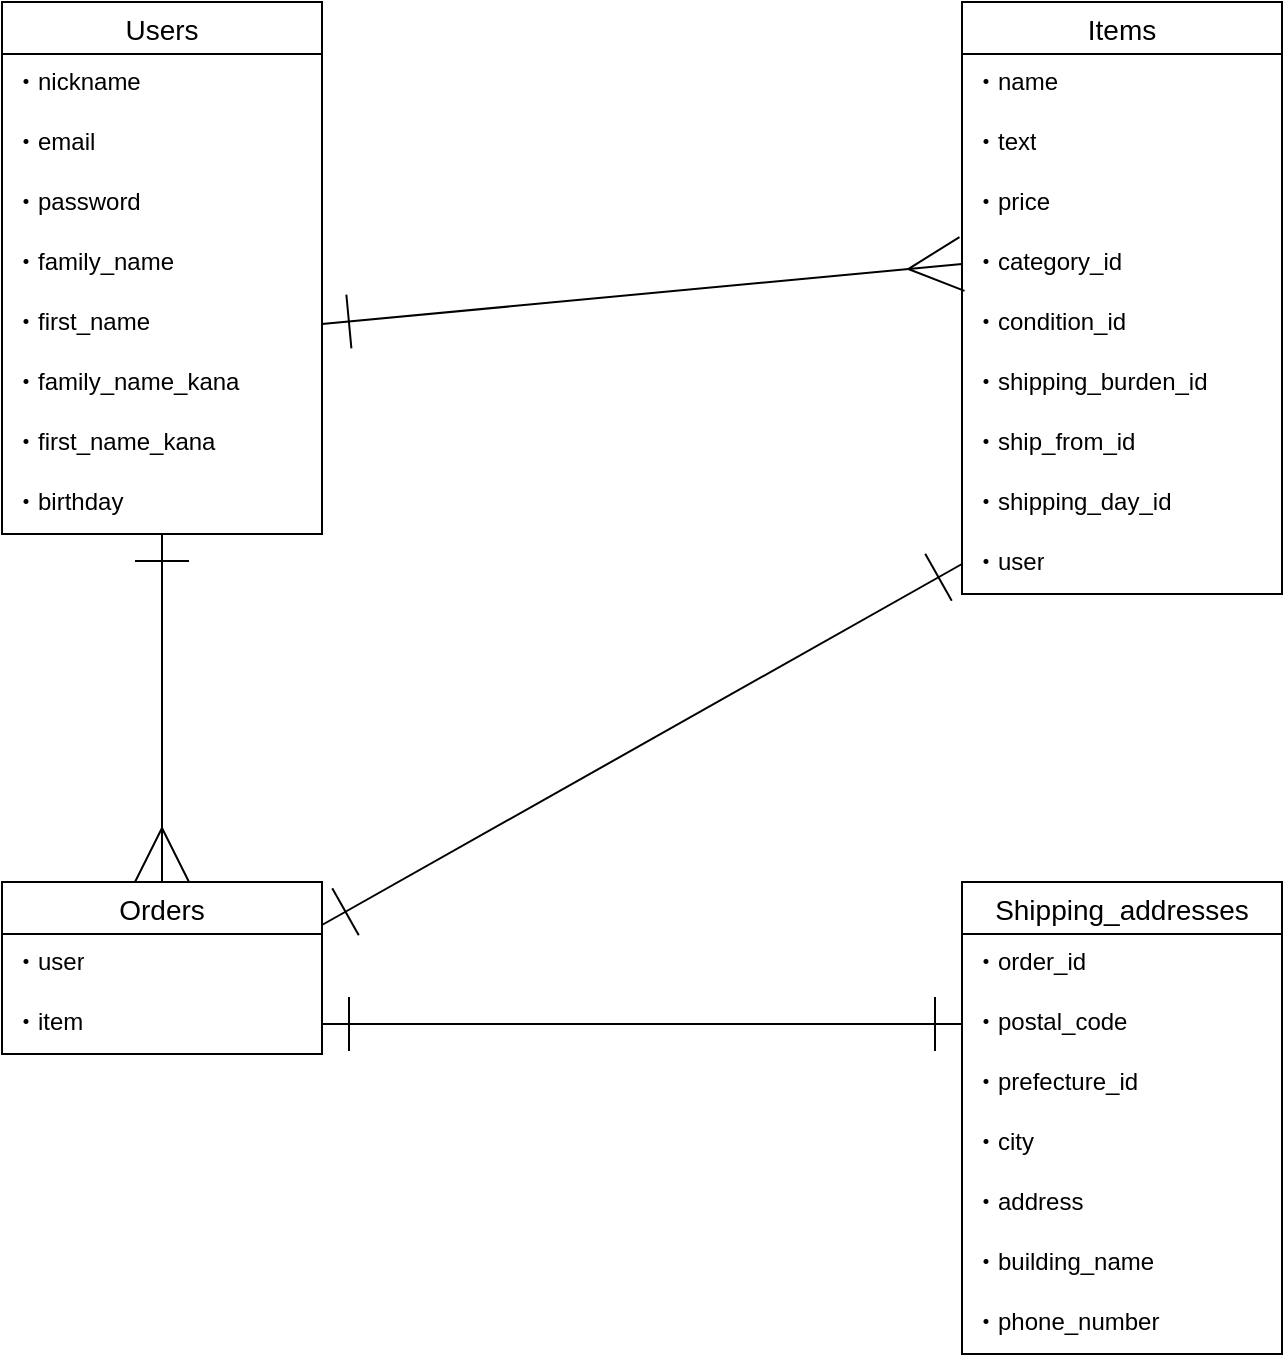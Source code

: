 <mxfile>
    <diagram id="TxtDDhVkghwxPMvMIvB6" name="ページ1">
        <mxGraphModel dx="800" dy="702" grid="1" gridSize="10" guides="1" tooltips="1" connect="1" arrows="1" fold="1" page="1" pageScale="1" pageWidth="827" pageHeight="1169" math="0" shadow="0">
            <root>
                <mxCell id="0"/>
                <mxCell id="1" parent="0"/>
                <mxCell id="90" style="edgeStyle=none;html=1;exitX=0.5;exitY=1;exitDx=0;exitDy=0;entryX=0.5;entryY=0;entryDx=0;entryDy=0;startArrow=ERone;startFill=0;endArrow=ERmany;endFill=0;endSize=25;startSize=25;" edge="1" parent="1" source="37" target="68">
                    <mxGeometry relative="1" as="geometry"/>
                </mxCell>
                <mxCell id="37" value="Users" style="swimlane;fontStyle=0;childLayout=stackLayout;horizontal=1;startSize=26;horizontalStack=0;resizeParent=1;resizeParentMax=0;resizeLast=0;collapsible=1;marginBottom=0;align=center;fontSize=14;" vertex="1" parent="1">
                    <mxGeometry x="40" y="40" width="160" height="266" as="geometry"/>
                </mxCell>
                <mxCell id="38" value="・nickname" style="text;strokeColor=none;fillColor=none;spacingLeft=4;spacingRight=4;overflow=hidden;rotatable=0;points=[[0,0.5],[1,0.5]];portConstraint=eastwest;fontSize=12;whiteSpace=wrap;html=1;" vertex="1" parent="37">
                    <mxGeometry y="26" width="160" height="30" as="geometry"/>
                </mxCell>
                <mxCell id="39" value="・email" style="text;strokeColor=none;fillColor=none;spacingLeft=4;spacingRight=4;overflow=hidden;rotatable=0;points=[[0,0.5],[1,0.5]];portConstraint=eastwest;fontSize=12;whiteSpace=wrap;html=1;" vertex="1" parent="37">
                    <mxGeometry y="56" width="160" height="30" as="geometry"/>
                </mxCell>
                <mxCell id="40" value="・password" style="text;strokeColor=none;fillColor=none;spacingLeft=4;spacingRight=4;overflow=hidden;rotatable=0;points=[[0,0.5],[1,0.5]];portConstraint=eastwest;fontSize=12;whiteSpace=wrap;html=1;" vertex="1" parent="37">
                    <mxGeometry y="86" width="160" height="30" as="geometry"/>
                </mxCell>
                <mxCell id="48" value="・family_name" style="text;strokeColor=none;fillColor=none;spacingLeft=4;spacingRight=4;overflow=hidden;rotatable=0;points=[[0,0.5],[1,0.5]];portConstraint=eastwest;fontSize=12;whiteSpace=wrap;html=1;" vertex="1" parent="37">
                    <mxGeometry y="116" width="160" height="30" as="geometry"/>
                </mxCell>
                <mxCell id="51" value="・first_name" style="text;strokeColor=none;fillColor=none;spacingLeft=4;spacingRight=4;overflow=hidden;rotatable=0;points=[[0,0.5],[1,0.5]];portConstraint=eastwest;fontSize=12;whiteSpace=wrap;html=1;" vertex="1" parent="37">
                    <mxGeometry y="146" width="160" height="30" as="geometry"/>
                </mxCell>
                <mxCell id="52" value="・family_name_kana" style="text;strokeColor=none;fillColor=none;spacingLeft=4;spacingRight=4;overflow=hidden;rotatable=0;points=[[0,0.5],[1,0.5]];portConstraint=eastwest;fontSize=12;whiteSpace=wrap;html=1;" vertex="1" parent="37">
                    <mxGeometry y="176" width="160" height="30" as="geometry"/>
                </mxCell>
                <mxCell id="53" value="・first_name_kana" style="text;strokeColor=none;fillColor=none;spacingLeft=4;spacingRight=4;overflow=hidden;rotatable=0;points=[[0,0.5],[1,0.5]];portConstraint=eastwest;fontSize=12;whiteSpace=wrap;html=1;" vertex="1" parent="37">
                    <mxGeometry y="206" width="160" height="30" as="geometry"/>
                </mxCell>
                <mxCell id="54" value="・birthday" style="text;strokeColor=none;fillColor=none;spacingLeft=4;spacingRight=4;overflow=hidden;rotatable=0;points=[[0,0.5],[1,0.5]];portConstraint=eastwest;fontSize=12;whiteSpace=wrap;html=1;" vertex="1" parent="37">
                    <mxGeometry y="236" width="160" height="30" as="geometry"/>
                </mxCell>
                <mxCell id="57" value="Items" style="swimlane;fontStyle=0;childLayout=stackLayout;horizontal=1;startSize=26;horizontalStack=0;resizeParent=1;resizeParentMax=0;resizeLast=0;collapsible=1;marginBottom=0;align=center;fontSize=14;" vertex="1" parent="1">
                    <mxGeometry x="520" y="40" width="160" height="296" as="geometry"/>
                </mxCell>
                <mxCell id="59" value="・name" style="text;strokeColor=none;fillColor=none;spacingLeft=4;spacingRight=4;overflow=hidden;rotatable=0;points=[[0,0.5],[1,0.5]];portConstraint=eastwest;fontSize=12;whiteSpace=wrap;html=1;" vertex="1" parent="57">
                    <mxGeometry y="26" width="160" height="30" as="geometry"/>
                </mxCell>
                <mxCell id="60" value="・text" style="text;strokeColor=none;fillColor=none;spacingLeft=4;spacingRight=4;overflow=hidden;rotatable=0;points=[[0,0.5],[1,0.5]];portConstraint=eastwest;fontSize=12;whiteSpace=wrap;html=1;" vertex="1" parent="57">
                    <mxGeometry y="56" width="160" height="30" as="geometry"/>
                </mxCell>
                <mxCell id="67" value="・price" style="text;strokeColor=none;fillColor=none;spacingLeft=4;spacingRight=4;overflow=hidden;rotatable=0;points=[[0,0.5],[1,0.5]];portConstraint=eastwest;fontSize=12;whiteSpace=wrap;html=1;" vertex="1" parent="57">
                    <mxGeometry y="86" width="160" height="30" as="geometry"/>
                </mxCell>
                <mxCell id="61" value="・category_id" style="text;strokeColor=none;fillColor=none;spacingLeft=4;spacingRight=4;overflow=hidden;rotatable=0;points=[[0,0.5],[1,0.5]];portConstraint=eastwest;fontSize=12;whiteSpace=wrap;html=1;" vertex="1" parent="57">
                    <mxGeometry y="116" width="160" height="30" as="geometry"/>
                </mxCell>
                <mxCell id="63" value="・condition_id" style="text;strokeColor=none;fillColor=none;spacingLeft=4;spacingRight=4;overflow=hidden;rotatable=0;points=[[0,0.5],[1,0.5]];portConstraint=eastwest;fontSize=12;whiteSpace=wrap;html=1;" vertex="1" parent="57">
                    <mxGeometry y="146" width="160" height="30" as="geometry"/>
                </mxCell>
                <mxCell id="64" value="・shipping_burden_id" style="text;strokeColor=none;fillColor=none;spacingLeft=4;spacingRight=4;overflow=hidden;rotatable=0;points=[[0,0.5],[1,0.5]];portConstraint=eastwest;fontSize=12;whiteSpace=wrap;html=1;" vertex="1" parent="57">
                    <mxGeometry y="176" width="160" height="30" as="geometry"/>
                </mxCell>
                <mxCell id="65" value="・ship_from_id" style="text;strokeColor=none;fillColor=none;spacingLeft=4;spacingRight=4;overflow=hidden;rotatable=0;points=[[0,0.5],[1,0.5]];portConstraint=eastwest;fontSize=12;whiteSpace=wrap;html=1;" vertex="1" parent="57">
                    <mxGeometry y="206" width="160" height="30" as="geometry"/>
                </mxCell>
                <mxCell id="66" value="・shipping_day_id" style="text;strokeColor=none;fillColor=none;spacingLeft=4;spacingRight=4;overflow=hidden;rotatable=0;points=[[0,0.5],[1,0.5]];portConstraint=eastwest;fontSize=12;whiteSpace=wrap;html=1;" vertex="1" parent="57">
                    <mxGeometry y="236" width="160" height="30" as="geometry"/>
                </mxCell>
                <mxCell id="79" value="・user" style="text;strokeColor=none;fillColor=none;spacingLeft=4;spacingRight=4;overflow=hidden;rotatable=0;points=[[0,0.5],[1,0.5]];portConstraint=eastwest;fontSize=12;whiteSpace=wrap;html=1;" vertex="1" parent="57">
                    <mxGeometry y="266" width="160" height="30" as="geometry"/>
                </mxCell>
                <mxCell id="68" value="Orders" style="swimlane;fontStyle=0;childLayout=stackLayout;horizontal=1;startSize=26;horizontalStack=0;resizeParent=1;resizeParentMax=0;resizeLast=0;collapsible=1;marginBottom=0;align=center;fontSize=14;" vertex="1" parent="1">
                    <mxGeometry x="40" y="480" width="160" height="86" as="geometry"/>
                </mxCell>
                <mxCell id="69" value="・user" style="text;strokeColor=none;fillColor=none;spacingLeft=4;spacingRight=4;overflow=hidden;rotatable=0;points=[[0,0.5],[1,0.5]];portConstraint=eastwest;fontSize=12;whiteSpace=wrap;html=1;" vertex="1" parent="68">
                    <mxGeometry y="26" width="160" height="30" as="geometry"/>
                </mxCell>
                <mxCell id="70" value="・item" style="text;strokeColor=none;fillColor=none;spacingLeft=4;spacingRight=4;overflow=hidden;rotatable=0;points=[[0,0.5],[1,0.5]];portConstraint=eastwest;fontSize=12;whiteSpace=wrap;html=1;" vertex="1" parent="68">
                    <mxGeometry y="56" width="160" height="30" as="geometry"/>
                </mxCell>
                <mxCell id="72" value="Shipping_addresses" style="swimlane;fontStyle=0;childLayout=stackLayout;horizontal=1;startSize=26;horizontalStack=0;resizeParent=1;resizeParentMax=0;resizeLast=0;collapsible=1;marginBottom=0;align=center;fontSize=14;" vertex="1" parent="1">
                    <mxGeometry x="520" y="480" width="160" height="236" as="geometry"/>
                </mxCell>
                <mxCell id="81" value="・order_id" style="text;strokeColor=none;fillColor=none;spacingLeft=4;spacingRight=4;overflow=hidden;rotatable=0;points=[[0,0.5],[1,0.5]];portConstraint=eastwest;fontSize=12;whiteSpace=wrap;html=1;" vertex="1" parent="72">
                    <mxGeometry y="26" width="160" height="30" as="geometry"/>
                </mxCell>
                <mxCell id="73" value="・postal_code" style="text;strokeColor=none;fillColor=none;spacingLeft=4;spacingRight=4;overflow=hidden;rotatable=0;points=[[0,0.5],[1,0.5]];portConstraint=eastwest;fontSize=12;whiteSpace=wrap;html=1;" vertex="1" parent="72">
                    <mxGeometry y="56" width="160" height="30" as="geometry"/>
                </mxCell>
                <mxCell id="74" value="・prefecture_id" style="text;strokeColor=none;fillColor=none;spacingLeft=4;spacingRight=4;overflow=hidden;rotatable=0;points=[[0,0.5],[1,0.5]];portConstraint=eastwest;fontSize=12;whiteSpace=wrap;html=1;" vertex="1" parent="72">
                    <mxGeometry y="86" width="160" height="30" as="geometry"/>
                </mxCell>
                <mxCell id="75" value="・city" style="text;strokeColor=none;fillColor=none;spacingLeft=4;spacingRight=4;overflow=hidden;rotatable=0;points=[[0,0.5],[1,0.5]];portConstraint=eastwest;fontSize=12;whiteSpace=wrap;html=1;" vertex="1" parent="72">
                    <mxGeometry y="116" width="160" height="30" as="geometry"/>
                </mxCell>
                <mxCell id="76" value="・address" style="text;strokeColor=none;fillColor=none;spacingLeft=4;spacingRight=4;overflow=hidden;rotatable=0;points=[[0,0.5],[1,0.5]];portConstraint=eastwest;fontSize=12;whiteSpace=wrap;html=1;" vertex="1" parent="72">
                    <mxGeometry y="146" width="160" height="30" as="geometry"/>
                </mxCell>
                <mxCell id="77" value="・building_name" style="text;strokeColor=none;fillColor=none;spacingLeft=4;spacingRight=4;overflow=hidden;rotatable=0;points=[[0,0.5],[1,0.5]];portConstraint=eastwest;fontSize=12;whiteSpace=wrap;html=1;" vertex="1" parent="72">
                    <mxGeometry y="176" width="160" height="30" as="geometry"/>
                </mxCell>
                <mxCell id="78" value="・phone_number" style="text;strokeColor=none;fillColor=none;spacingLeft=4;spacingRight=4;overflow=hidden;rotatable=0;points=[[0,0.5],[1,0.5]];portConstraint=eastwest;fontSize=12;whiteSpace=wrap;html=1;" vertex="1" parent="72">
                    <mxGeometry y="206" width="160" height="30" as="geometry"/>
                </mxCell>
                <mxCell id="88" style="edgeStyle=none;html=1;exitX=1;exitY=0.5;exitDx=0;exitDy=0;entryX=0;entryY=0.5;entryDx=0;entryDy=0;startArrow=ERone;startFill=0;endArrow=ERmany;endFill=0;sourcePerimeterSpacing=15;targetPerimeterSpacing=15;endSize=25;startSize=25;" edge="1" parent="1" source="51" target="61">
                    <mxGeometry relative="1" as="geometry"/>
                </mxCell>
                <mxCell id="89" style="edgeStyle=none;html=1;exitX=0;exitY=0.5;exitDx=0;exitDy=0;entryX=1;entryY=0.25;entryDx=0;entryDy=0;startArrow=ERone;startFill=0;endArrow=ERone;endFill=0;endSize=25;startSize=25;" edge="1" parent="1" source="79" target="68">
                    <mxGeometry relative="1" as="geometry"/>
                </mxCell>
                <mxCell id="91" style="edgeStyle=none;html=1;exitX=1;exitY=0.5;exitDx=0;exitDy=0;entryX=0;entryY=0.5;entryDx=0;entryDy=0;startArrow=ERone;startFill=0;endArrow=ERone;endFill=0;endSize=25;jumpSize=25;startSize=25;" edge="1" parent="1" source="70" target="73">
                    <mxGeometry relative="1" as="geometry"/>
                </mxCell>
            </root>
        </mxGraphModel>
    </diagram>
</mxfile>